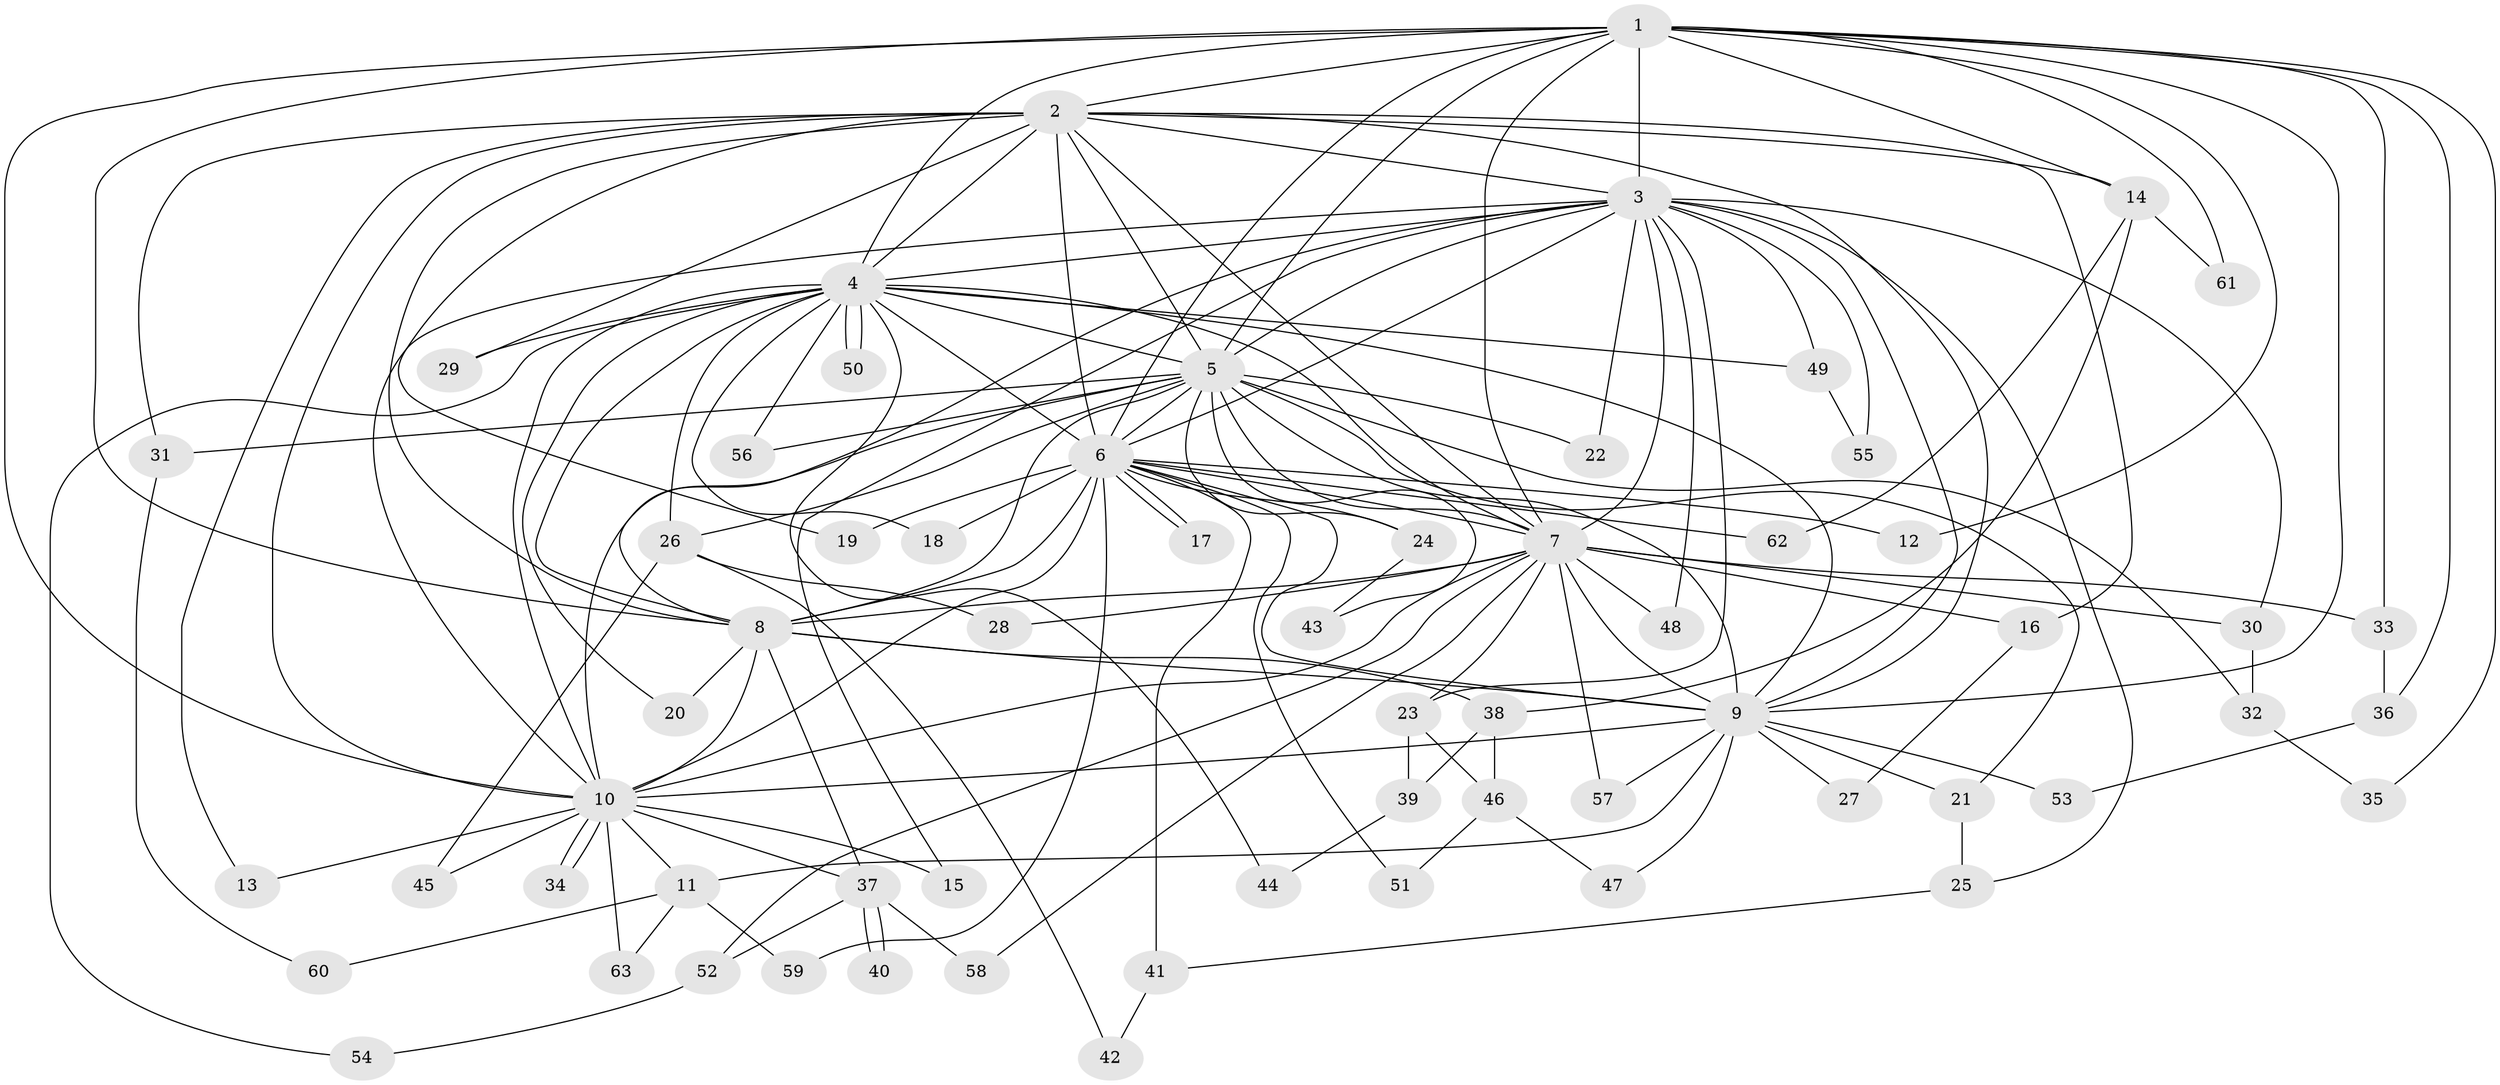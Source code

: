 // coarse degree distribution, {9: 0.15789473684210525, 10: 0.15789473684210525, 14: 0.05263157894736842, 5: 0.10526315789473684, 4: 0.10526315789473684, 6: 0.21052631578947367, 3: 0.05263157894736842, 2: 0.05263157894736842, 1: 0.10526315789473684}
// Generated by graph-tools (version 1.1) at 2025/50/03/04/25 22:50:00]
// undirected, 63 vertices, 151 edges
graph export_dot {
  node [color=gray90,style=filled];
  1;
  2;
  3;
  4;
  5;
  6;
  7;
  8;
  9;
  10;
  11;
  12;
  13;
  14;
  15;
  16;
  17;
  18;
  19;
  20;
  21;
  22;
  23;
  24;
  25;
  26;
  27;
  28;
  29;
  30;
  31;
  32;
  33;
  34;
  35;
  36;
  37;
  38;
  39;
  40;
  41;
  42;
  43;
  44;
  45;
  46;
  47;
  48;
  49;
  50;
  51;
  52;
  53;
  54;
  55;
  56;
  57;
  58;
  59;
  60;
  61;
  62;
  63;
  1 -- 2;
  1 -- 3;
  1 -- 4;
  1 -- 5;
  1 -- 6;
  1 -- 7;
  1 -- 8;
  1 -- 9;
  1 -- 10;
  1 -- 12;
  1 -- 14;
  1 -- 33;
  1 -- 35;
  1 -- 36;
  1 -- 61;
  2 -- 3;
  2 -- 4;
  2 -- 5;
  2 -- 6;
  2 -- 7;
  2 -- 8;
  2 -- 9;
  2 -- 10;
  2 -- 13;
  2 -- 14;
  2 -- 16;
  2 -- 19;
  2 -- 29;
  2 -- 31;
  3 -- 4;
  3 -- 5;
  3 -- 6;
  3 -- 7;
  3 -- 8;
  3 -- 9;
  3 -- 10;
  3 -- 15;
  3 -- 22;
  3 -- 23;
  3 -- 25;
  3 -- 30;
  3 -- 48;
  3 -- 49;
  3 -- 55;
  4 -- 5;
  4 -- 6;
  4 -- 7;
  4 -- 8;
  4 -- 9;
  4 -- 10;
  4 -- 18;
  4 -- 20;
  4 -- 26;
  4 -- 29;
  4 -- 44;
  4 -- 49;
  4 -- 50;
  4 -- 50;
  4 -- 54;
  4 -- 56;
  5 -- 6;
  5 -- 7;
  5 -- 8;
  5 -- 9;
  5 -- 10;
  5 -- 21;
  5 -- 22;
  5 -- 24;
  5 -- 26;
  5 -- 31;
  5 -- 32;
  5 -- 43;
  5 -- 56;
  6 -- 7;
  6 -- 8;
  6 -- 9;
  6 -- 10;
  6 -- 12;
  6 -- 17;
  6 -- 17;
  6 -- 18;
  6 -- 19;
  6 -- 24;
  6 -- 41;
  6 -- 51;
  6 -- 59;
  6 -- 62;
  7 -- 8;
  7 -- 9;
  7 -- 10;
  7 -- 16;
  7 -- 23;
  7 -- 28;
  7 -- 30;
  7 -- 33;
  7 -- 48;
  7 -- 52;
  7 -- 57;
  7 -- 58;
  8 -- 9;
  8 -- 10;
  8 -- 20;
  8 -- 37;
  8 -- 38;
  9 -- 10;
  9 -- 11;
  9 -- 21;
  9 -- 27;
  9 -- 47;
  9 -- 53;
  9 -- 57;
  10 -- 11;
  10 -- 13;
  10 -- 15;
  10 -- 34;
  10 -- 34;
  10 -- 37;
  10 -- 45;
  10 -- 63;
  11 -- 59;
  11 -- 60;
  11 -- 63;
  14 -- 38;
  14 -- 61;
  14 -- 62;
  16 -- 27;
  21 -- 25;
  23 -- 39;
  23 -- 46;
  24 -- 43;
  25 -- 41;
  26 -- 28;
  26 -- 42;
  26 -- 45;
  30 -- 32;
  31 -- 60;
  32 -- 35;
  33 -- 36;
  36 -- 53;
  37 -- 40;
  37 -- 40;
  37 -- 52;
  37 -- 58;
  38 -- 39;
  38 -- 46;
  39 -- 44;
  41 -- 42;
  46 -- 47;
  46 -- 51;
  49 -- 55;
  52 -- 54;
}
